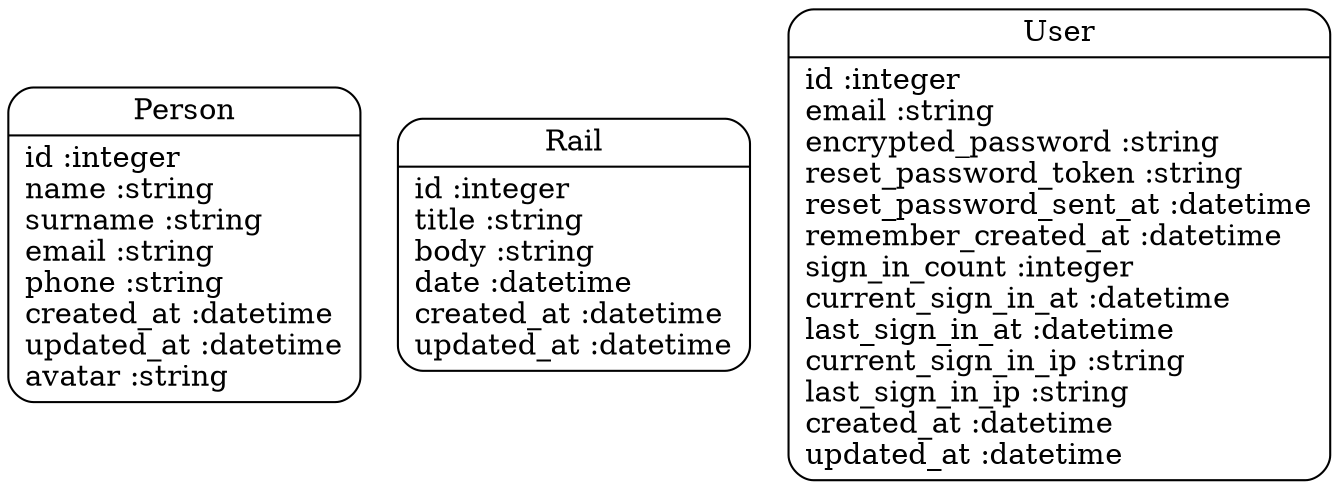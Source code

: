 digraph models_diagram {
	graph[overlap=false, splines=true]
	"Person" [shape=Mrecord, label="{Person|id :integer\lname :string\lsurname :string\lemail :string\lphone :string\lcreated_at :datetime\lupdated_at :datetime\lavatar :string\l}"]
	"Rail" [shape=Mrecord, label="{Rail|id :integer\ltitle :string\lbody :string\ldate :datetime\lcreated_at :datetime\lupdated_at :datetime\l}"]
	"User" [shape=Mrecord, label="{User|id :integer\lemail :string\lencrypted_password :string\lreset_password_token :string\lreset_password_sent_at :datetime\lremember_created_at :datetime\lsign_in_count :integer\lcurrent_sign_in_at :datetime\llast_sign_in_at :datetime\lcurrent_sign_in_ip :string\llast_sign_in_ip :string\lcreated_at :datetime\lupdated_at :datetime\l}"]
}
